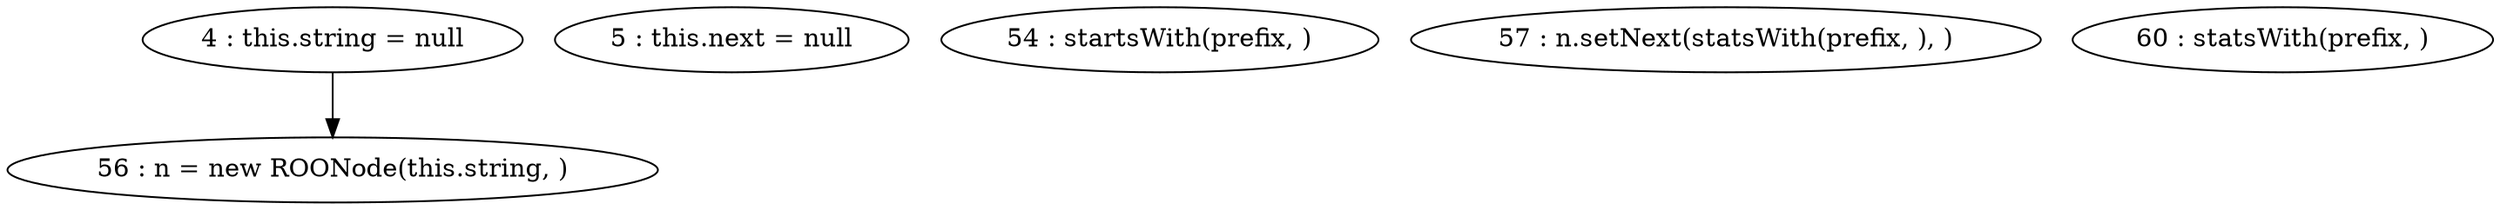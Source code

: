 digraph G {
"4 : this.string = null"
"4 : this.string = null" -> "56 : n = new ROONode(this.string, )"
"5 : this.next = null"
"54 : startsWith(prefix, )"
"56 : n = new ROONode(this.string, )"
"57 : n.setNext(statsWith(prefix, ), )"
"60 : statsWith(prefix, )"
}